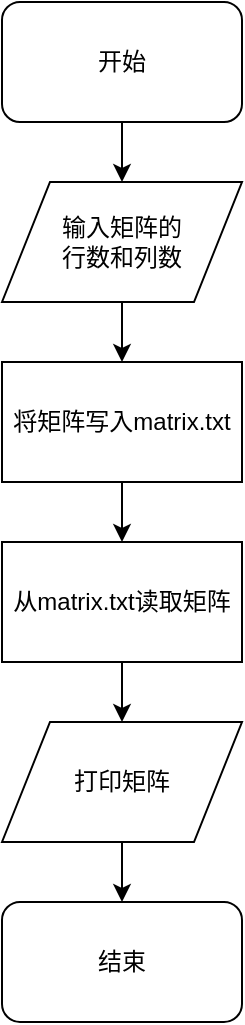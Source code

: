 <mxfile version="11.2.8" type="device" pages="1"><diagram name="Page-1" id="74e2e168-ea6b-b213-b513-2b3c1d86103e"><mxGraphModel dx="1024" dy="565" grid="1" gridSize="10" guides="1" tooltips="1" connect="1" arrows="1" fold="1" page="1" pageScale="1" pageWidth="1100" pageHeight="850" background="#ffffff" math="0" shadow="0"><root><mxCell id="0"/><mxCell id="1" parent="0"/><mxCell id="QjsNMZxNLvKECJrrVt-3-6" style="edgeStyle=orthogonalEdgeStyle;rounded=0;orthogonalLoop=1;jettySize=auto;html=1;exitX=0.5;exitY=1;exitDx=0;exitDy=0;entryX=0.5;entryY=0;entryDx=0;entryDy=0;" edge="1" parent="1" source="QjsNMZxNLvKECJrrVt-3-1" target="QjsNMZxNLvKECJrrVt-3-4"><mxGeometry relative="1" as="geometry"/></mxCell><mxCell id="QjsNMZxNLvKECJrrVt-3-1" value="开始" style="rounded=1;whiteSpace=wrap;html=1;" vertex="1" parent="1"><mxGeometry x="490" y="280" width="120" height="60" as="geometry"/></mxCell><mxCell id="QjsNMZxNLvKECJrrVt-3-8" style="edgeStyle=orthogonalEdgeStyle;rounded=0;orthogonalLoop=1;jettySize=auto;html=1;exitX=0.5;exitY=1;exitDx=0;exitDy=0;entryX=0.5;entryY=0;entryDx=0;entryDy=0;" edge="1" parent="1" source="QjsNMZxNLvKECJrrVt-3-4" target="QjsNMZxNLvKECJrrVt-3-7"><mxGeometry relative="1" as="geometry"/></mxCell><mxCell id="QjsNMZxNLvKECJrrVt-3-4" value="输入矩阵的&lt;br&gt;行数和列数" style="shape=parallelogram;perimeter=parallelogramPerimeter;whiteSpace=wrap;html=1;" vertex="1" parent="1"><mxGeometry x="490" y="370" width="120" height="60" as="geometry"/></mxCell><mxCell id="QjsNMZxNLvKECJrrVt-3-10" style="edgeStyle=orthogonalEdgeStyle;rounded=0;orthogonalLoop=1;jettySize=auto;html=1;exitX=0.5;exitY=1;exitDx=0;exitDy=0;entryX=0.5;entryY=0;entryDx=0;entryDy=0;" edge="1" parent="1" source="QjsNMZxNLvKECJrrVt-3-7" target="QjsNMZxNLvKECJrrVt-3-9"><mxGeometry relative="1" as="geometry"/></mxCell><mxCell id="QjsNMZxNLvKECJrrVt-3-7" value="将矩阵写入matrix.txt" style="rounded=0;whiteSpace=wrap;html=1;" vertex="1" parent="1"><mxGeometry x="490" y="460" width="120" height="60" as="geometry"/></mxCell><mxCell id="QjsNMZxNLvKECJrrVt-3-13" style="edgeStyle=orthogonalEdgeStyle;rounded=0;orthogonalLoop=1;jettySize=auto;html=1;exitX=0.5;exitY=1;exitDx=0;exitDy=0;entryX=0.5;entryY=0;entryDx=0;entryDy=0;" edge="1" parent="1" source="QjsNMZxNLvKECJrrVt-3-9" target="QjsNMZxNLvKECJrrVt-3-12"><mxGeometry relative="1" as="geometry"/></mxCell><mxCell id="QjsNMZxNLvKECJrrVt-3-9" value="从matrix.txt读取矩阵" style="rounded=0;whiteSpace=wrap;html=1;" vertex="1" parent="1"><mxGeometry x="490" y="550" width="120" height="60" as="geometry"/></mxCell><mxCell id="QjsNMZxNLvKECJrrVt-3-15" style="edgeStyle=orthogonalEdgeStyle;rounded=0;orthogonalLoop=1;jettySize=auto;html=1;exitX=0.5;exitY=1;exitDx=0;exitDy=0;entryX=0.5;entryY=0;entryDx=0;entryDy=0;" edge="1" parent="1" source="QjsNMZxNLvKECJrrVt-3-12" target="QjsNMZxNLvKECJrrVt-3-14"><mxGeometry relative="1" as="geometry"/></mxCell><mxCell id="QjsNMZxNLvKECJrrVt-3-12" value="打印矩阵" style="shape=parallelogram;perimeter=parallelogramPerimeter;whiteSpace=wrap;html=1;" vertex="1" parent="1"><mxGeometry x="490" y="640" width="120" height="60" as="geometry"/></mxCell><mxCell id="QjsNMZxNLvKECJrrVt-3-14" value="结束" style="rounded=1;whiteSpace=wrap;html=1;" vertex="1" parent="1"><mxGeometry x="490" y="730" width="120" height="60" as="geometry"/></mxCell></root></mxGraphModel></diagram></mxfile>